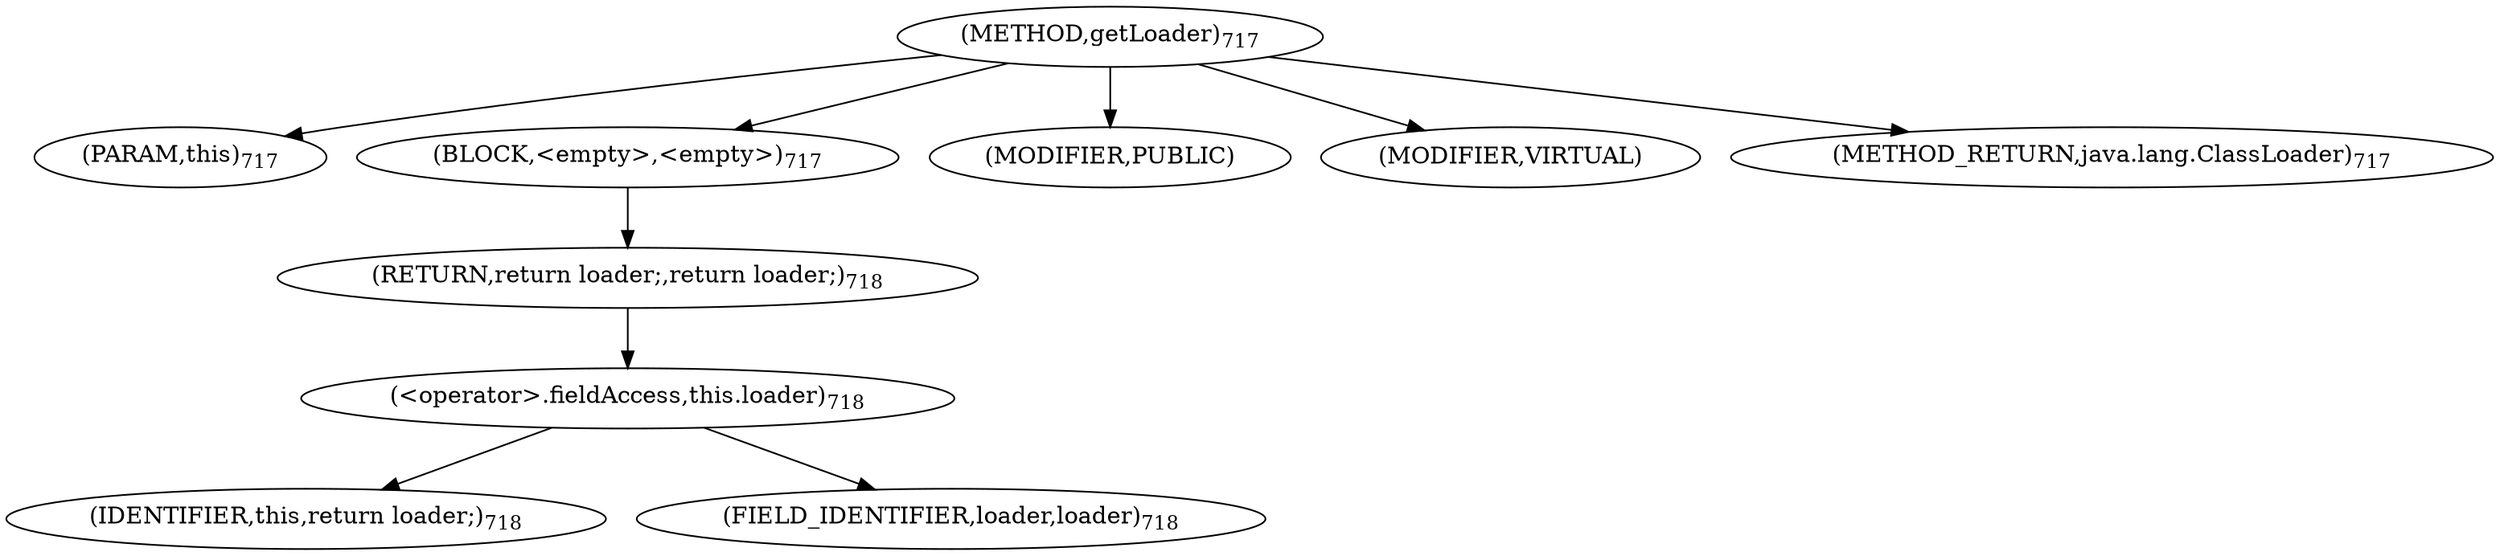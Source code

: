 digraph "getLoader" {  
"1402" [label = <(METHOD,getLoader)<SUB>717</SUB>> ]
"1403" [label = <(PARAM,this)<SUB>717</SUB>> ]
"1404" [label = <(BLOCK,&lt;empty&gt;,&lt;empty&gt;)<SUB>717</SUB>> ]
"1405" [label = <(RETURN,return loader;,return loader;)<SUB>718</SUB>> ]
"1406" [label = <(&lt;operator&gt;.fieldAccess,this.loader)<SUB>718</SUB>> ]
"1407" [label = <(IDENTIFIER,this,return loader;)<SUB>718</SUB>> ]
"1408" [label = <(FIELD_IDENTIFIER,loader,loader)<SUB>718</SUB>> ]
"1409" [label = <(MODIFIER,PUBLIC)> ]
"1410" [label = <(MODIFIER,VIRTUAL)> ]
"1411" [label = <(METHOD_RETURN,java.lang.ClassLoader)<SUB>717</SUB>> ]
  "1402" -> "1403" 
  "1402" -> "1404" 
  "1402" -> "1409" 
  "1402" -> "1410" 
  "1402" -> "1411" 
  "1404" -> "1405" 
  "1405" -> "1406" 
  "1406" -> "1407" 
  "1406" -> "1408" 
}
